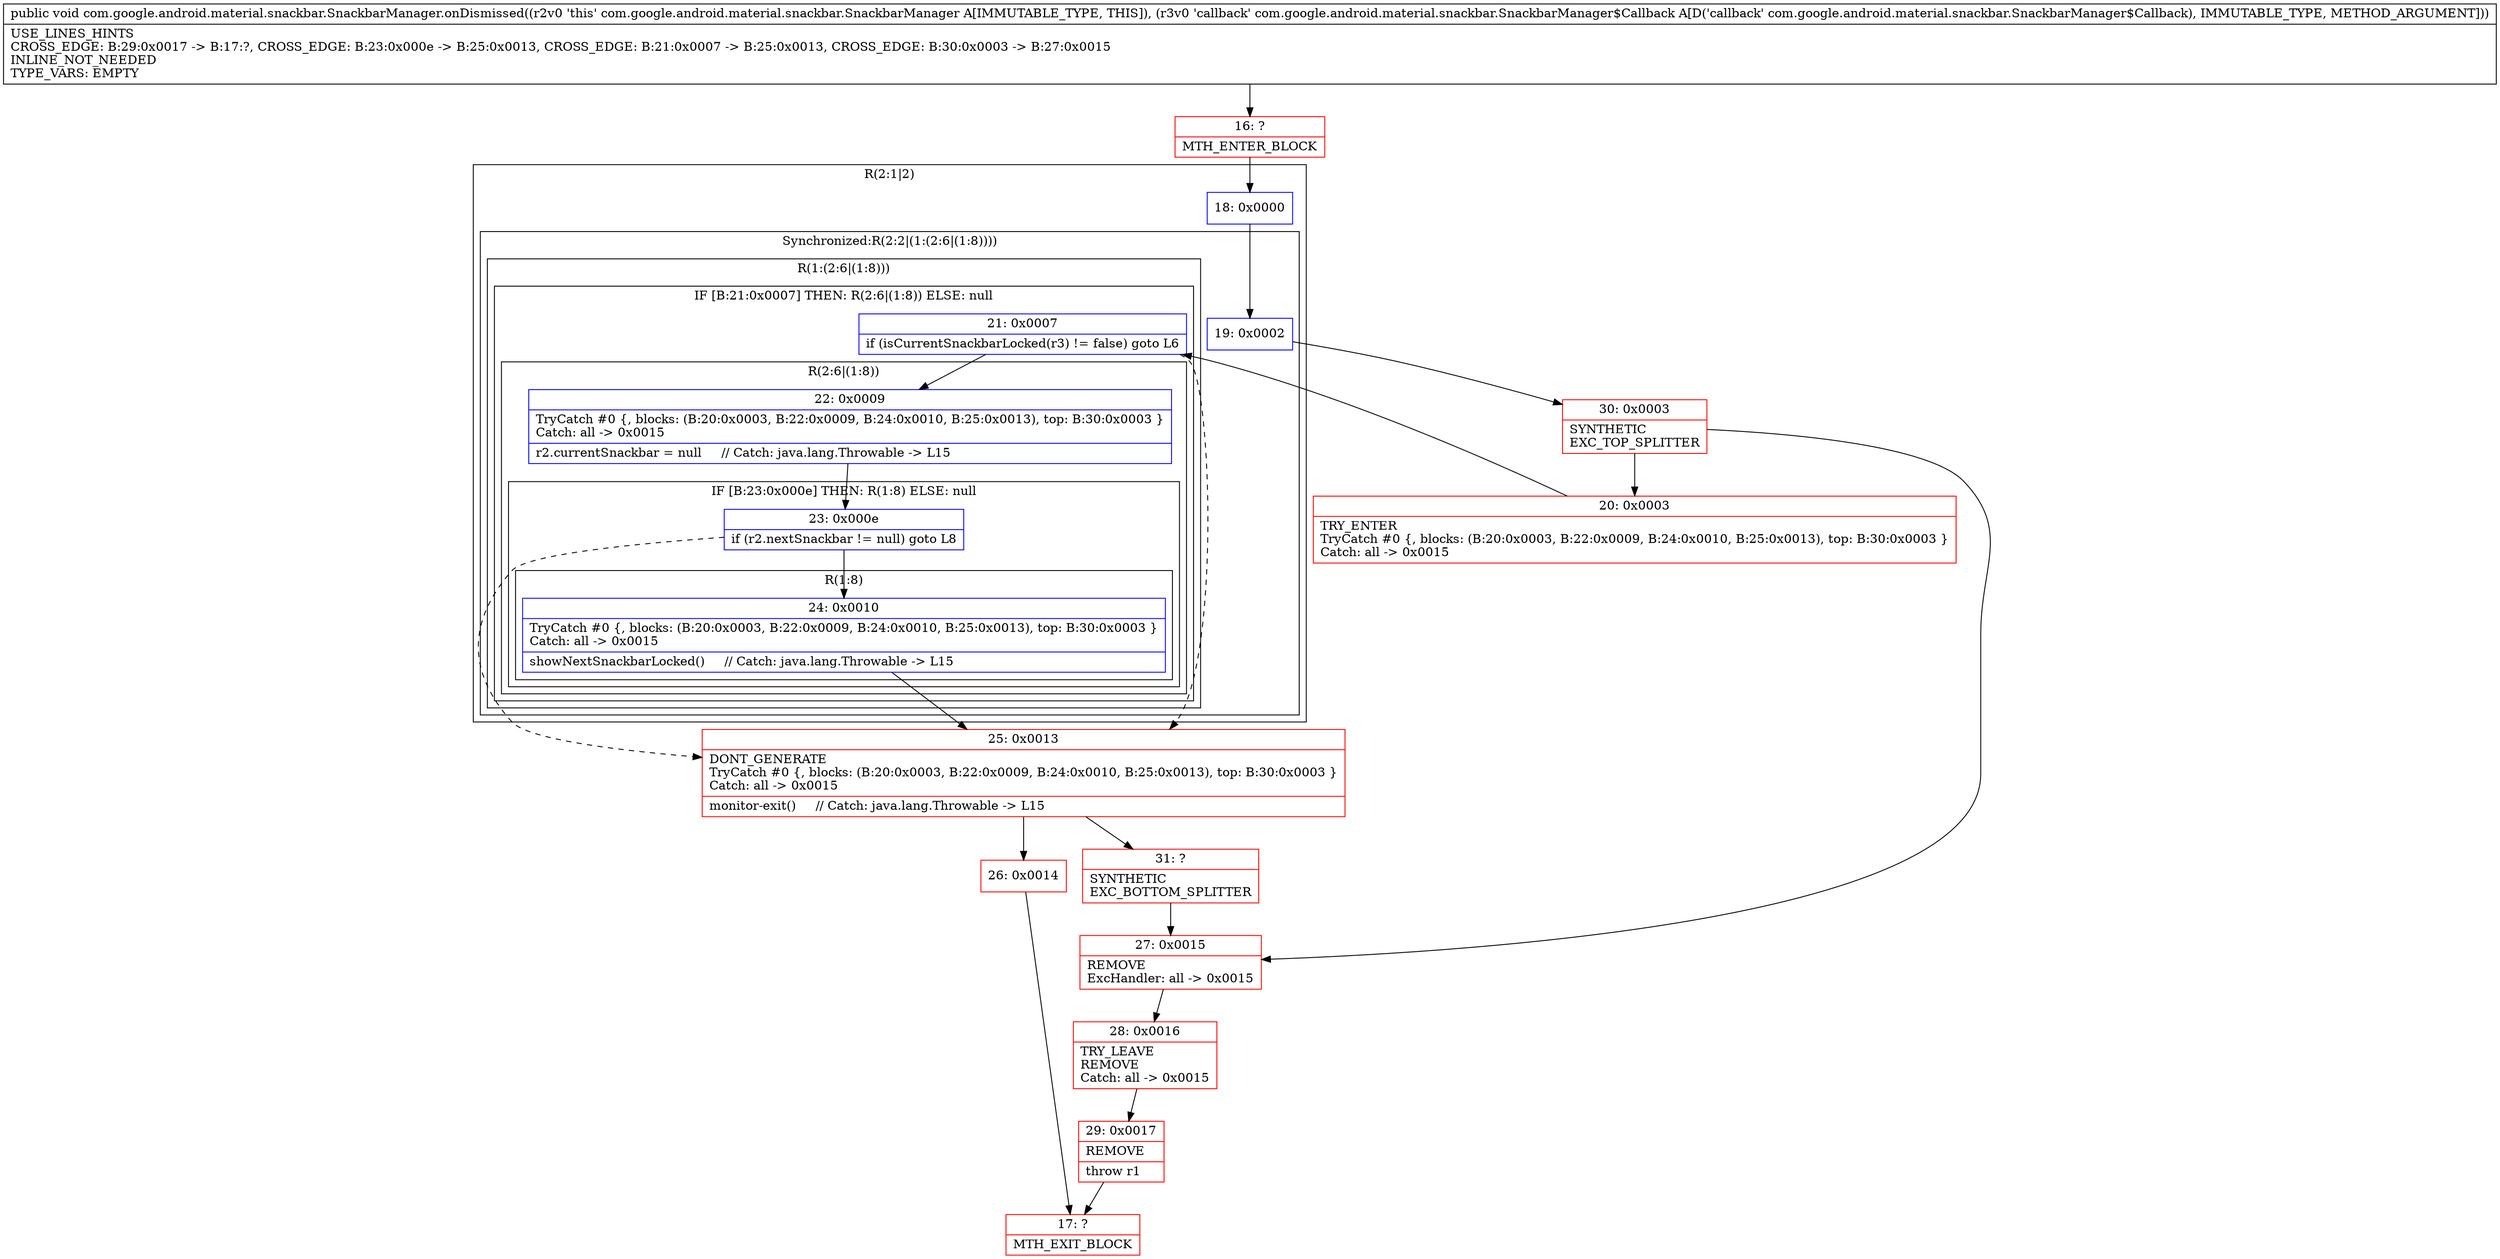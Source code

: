 digraph "CFG forcom.google.android.material.snackbar.SnackbarManager.onDismissed(Lcom\/google\/android\/material\/snackbar\/SnackbarManager$Callback;)V" {
subgraph cluster_Region_408062204 {
label = "R(2:1|2)";
node [shape=record,color=blue];
Node_18 [shape=record,label="{18\:\ 0x0000}"];
subgraph cluster_SynchronizedRegion_1869506636 {
label = "Synchronized:R(2:2|(1:(2:6|(1:8))))";
node [shape=record,color=blue];
Node_19 [shape=record,label="{19\:\ 0x0002}"];
subgraph cluster_Region_1590861671 {
label = "R(1:(2:6|(1:8)))";
node [shape=record,color=blue];
subgraph cluster_IfRegion_1615928834 {
label = "IF [B:21:0x0007] THEN: R(2:6|(1:8)) ELSE: null";
node [shape=record,color=blue];
Node_21 [shape=record,label="{21\:\ 0x0007|if (isCurrentSnackbarLocked(r3) != false) goto L6\l}"];
subgraph cluster_Region_1825079196 {
label = "R(2:6|(1:8))";
node [shape=record,color=blue];
Node_22 [shape=record,label="{22\:\ 0x0009|TryCatch #0 \{, blocks: (B:20:0x0003, B:22:0x0009, B:24:0x0010, B:25:0x0013), top: B:30:0x0003 \}\lCatch: all \-\> 0x0015\l|r2.currentSnackbar = null     \/\/ Catch: java.lang.Throwable \-\> L15\l}"];
subgraph cluster_IfRegion_1886934593 {
label = "IF [B:23:0x000e] THEN: R(1:8) ELSE: null";
node [shape=record,color=blue];
Node_23 [shape=record,label="{23\:\ 0x000e|if (r2.nextSnackbar != null) goto L8\l}"];
subgraph cluster_Region_983287438 {
label = "R(1:8)";
node [shape=record,color=blue];
Node_24 [shape=record,label="{24\:\ 0x0010|TryCatch #0 \{, blocks: (B:20:0x0003, B:22:0x0009, B:24:0x0010, B:25:0x0013), top: B:30:0x0003 \}\lCatch: all \-\> 0x0015\l|showNextSnackbarLocked()     \/\/ Catch: java.lang.Throwable \-\> L15\l}"];
}
}
}
}
}
}
}
Node_16 [shape=record,color=red,label="{16\:\ ?|MTH_ENTER_BLOCK\l}"];
Node_30 [shape=record,color=red,label="{30\:\ 0x0003|SYNTHETIC\lEXC_TOP_SPLITTER\l}"];
Node_20 [shape=record,color=red,label="{20\:\ 0x0003|TRY_ENTER\lTryCatch #0 \{, blocks: (B:20:0x0003, B:22:0x0009, B:24:0x0010, B:25:0x0013), top: B:30:0x0003 \}\lCatch: all \-\> 0x0015\l}"];
Node_25 [shape=record,color=red,label="{25\:\ 0x0013|DONT_GENERATE\lTryCatch #0 \{, blocks: (B:20:0x0003, B:22:0x0009, B:24:0x0010, B:25:0x0013), top: B:30:0x0003 \}\lCatch: all \-\> 0x0015\l|monitor\-exit()     \/\/ Catch: java.lang.Throwable \-\> L15\l}"];
Node_26 [shape=record,color=red,label="{26\:\ 0x0014}"];
Node_17 [shape=record,color=red,label="{17\:\ ?|MTH_EXIT_BLOCK\l}"];
Node_31 [shape=record,color=red,label="{31\:\ ?|SYNTHETIC\lEXC_BOTTOM_SPLITTER\l}"];
Node_27 [shape=record,color=red,label="{27\:\ 0x0015|REMOVE\lExcHandler: all \-\> 0x0015\l}"];
Node_28 [shape=record,color=red,label="{28\:\ 0x0016|TRY_LEAVE\lREMOVE\lCatch: all \-\> 0x0015\l}"];
Node_29 [shape=record,color=red,label="{29\:\ 0x0017|REMOVE\l|throw r1\l}"];
MethodNode[shape=record,label="{public void com.google.android.material.snackbar.SnackbarManager.onDismissed((r2v0 'this' com.google.android.material.snackbar.SnackbarManager A[IMMUTABLE_TYPE, THIS]), (r3v0 'callback' com.google.android.material.snackbar.SnackbarManager$Callback A[D('callback' com.google.android.material.snackbar.SnackbarManager$Callback), IMMUTABLE_TYPE, METHOD_ARGUMENT]))  | USE_LINES_HINTS\lCROSS_EDGE: B:29:0x0017 \-\> B:17:?, CROSS_EDGE: B:23:0x000e \-\> B:25:0x0013, CROSS_EDGE: B:21:0x0007 \-\> B:25:0x0013, CROSS_EDGE: B:30:0x0003 \-\> B:27:0x0015\lINLINE_NOT_NEEDED\lTYPE_VARS: EMPTY\l}"];
MethodNode -> Node_16;Node_18 -> Node_19;
Node_19 -> Node_30;
Node_21 -> Node_22;
Node_21 -> Node_25[style=dashed];
Node_22 -> Node_23;
Node_23 -> Node_24;
Node_23 -> Node_25[style=dashed];
Node_24 -> Node_25;
Node_16 -> Node_18;
Node_30 -> Node_20;
Node_30 -> Node_27;
Node_20 -> Node_21;
Node_25 -> Node_26;
Node_25 -> Node_31;
Node_26 -> Node_17;
Node_31 -> Node_27;
Node_27 -> Node_28;
Node_28 -> Node_29;
Node_29 -> Node_17;
}

